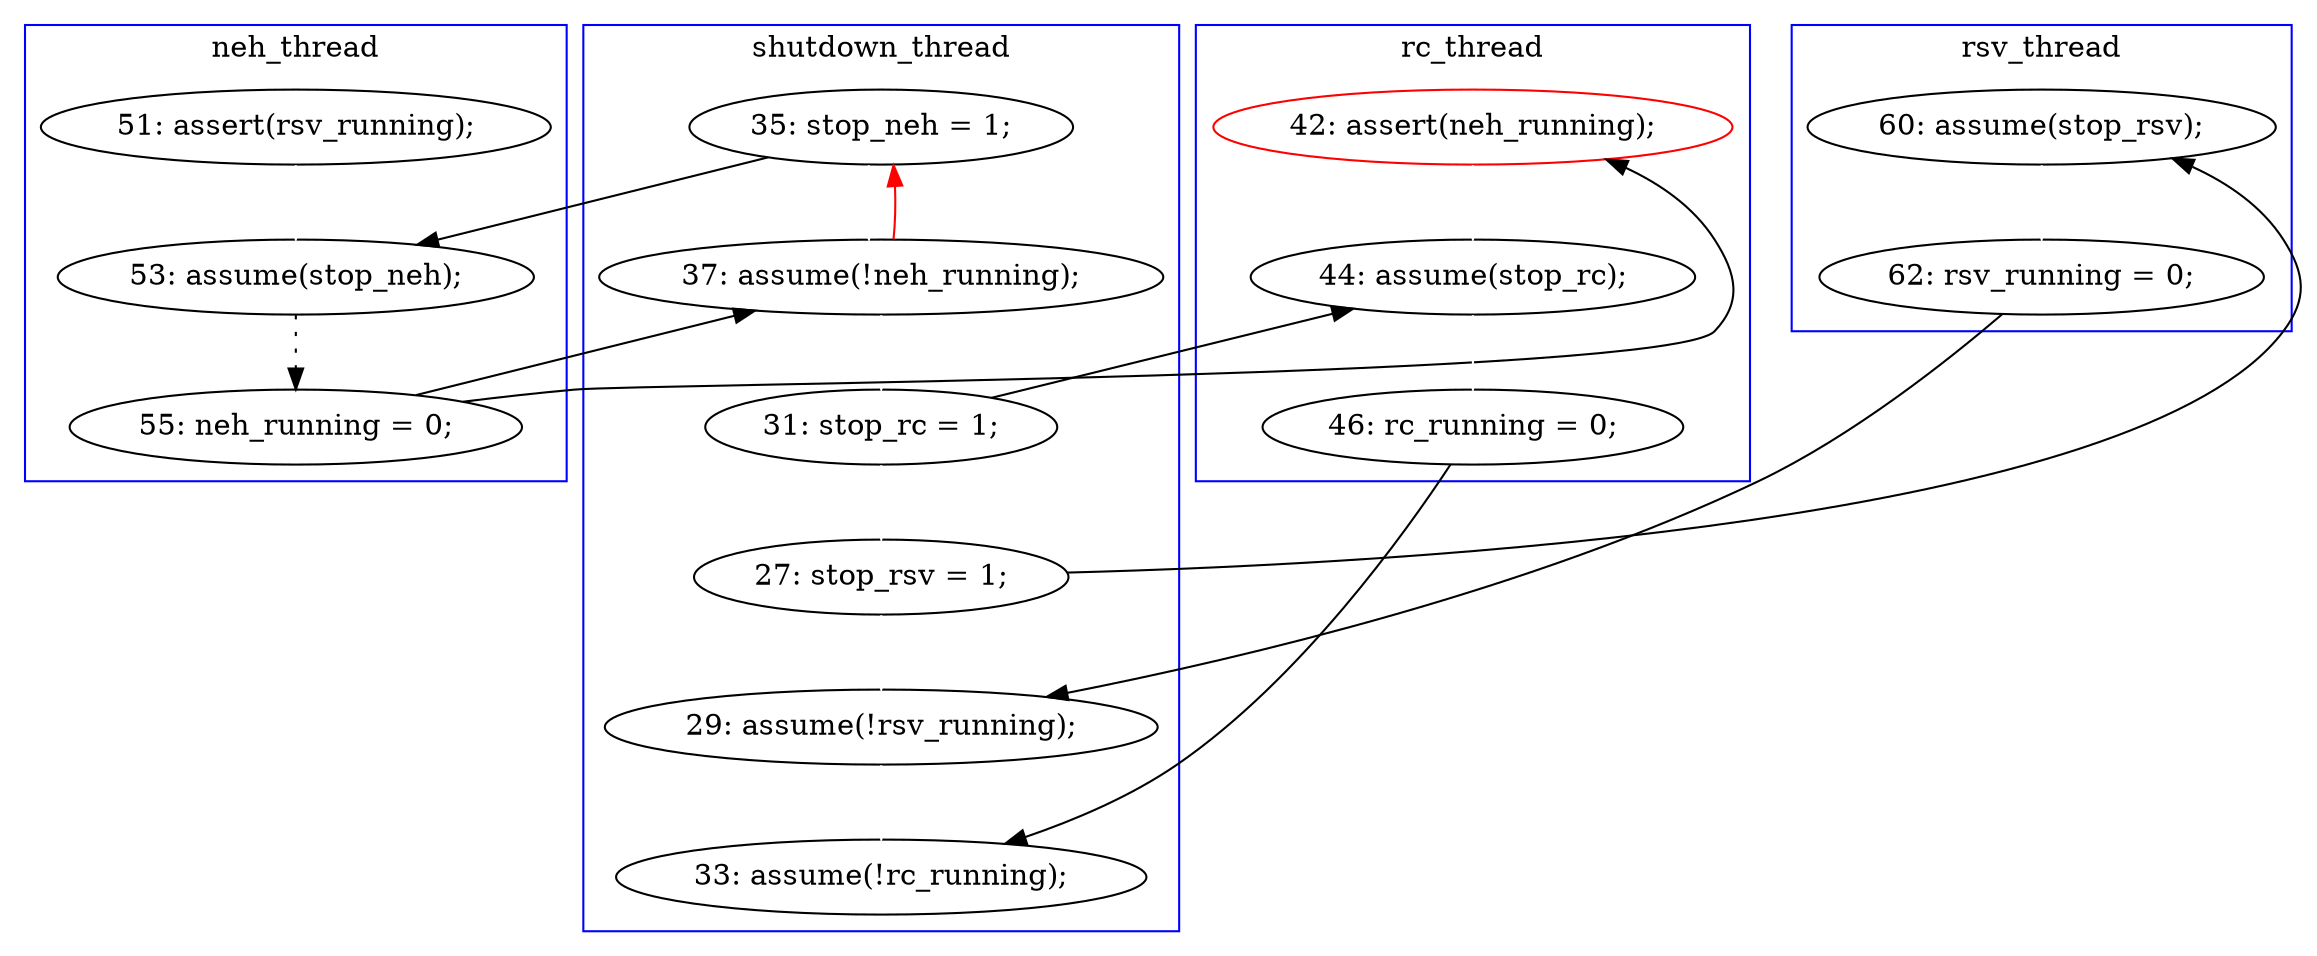 digraph Counterexample {
	22 -> 23 [color = black, style = solid, constraint = false]
	20 -> 21 [color = white, style = solid]
	18 -> 24 [color = black, style = solid, constraint = false]
	25 -> 28 [color = black, style = solid, constraint = false]
	12 -> 17 [color = black, style = solid, constraint = false]
	12 -> 20 [color = white, style = solid]
	26 -> 29 [color = white, style = solid]
	20 -> 12 [color = red, style = solid, constraint = false]
	24 -> 26 [color = white, style = solid]
	28 -> 31 [color = white, style = solid]
	29 -> 31 [color = black, style = solid, constraint = false]
	21 -> 22 [color = white, style = solid]
	23 -> 25 [color = white, style = solid]
	17 -> 18 [color = black, style = dotted]
	15 -> 17 [color = white, style = solid]
	18 -> 20 [color = black, style = solid, constraint = false]
	22 -> 28 [color = white, style = solid]
	21 -> 26 [color = black, style = solid, constraint = false]
	subgraph cluster4 {
		label = rsv_thread
		color = blue
		25  [label = "62: rsv_running = 0;"]
		23  [label = "60: assume(stop_rsv);"]
	}
	subgraph cluster3 {
		label = neh_thread
		color = blue
		15  [label = "51: assert(rsv_running);"]
		18  [label = "55: neh_running = 0;"]
		17  [label = "53: assume(stop_neh);"]
	}
	subgraph cluster1 {
		label = shutdown_thread
		color = blue
		20  [label = "37: assume(!neh_running);"]
		31  [label = "33: assume(!rc_running);"]
		28  [label = "29: assume(!rsv_running);"]
		12  [label = "35: stop_neh = 1;"]
		21  [label = "31: stop_rc = 1;"]
		22  [label = "27: stop_rsv = 1;"]
	}
	subgraph cluster2 {
		label = rc_thread
		color = blue
		29  [label = "46: rc_running = 0;"]
		26  [label = "44: assume(stop_rc);"]
		24  [label = "42: assert(neh_running);", color = red]
	}
}